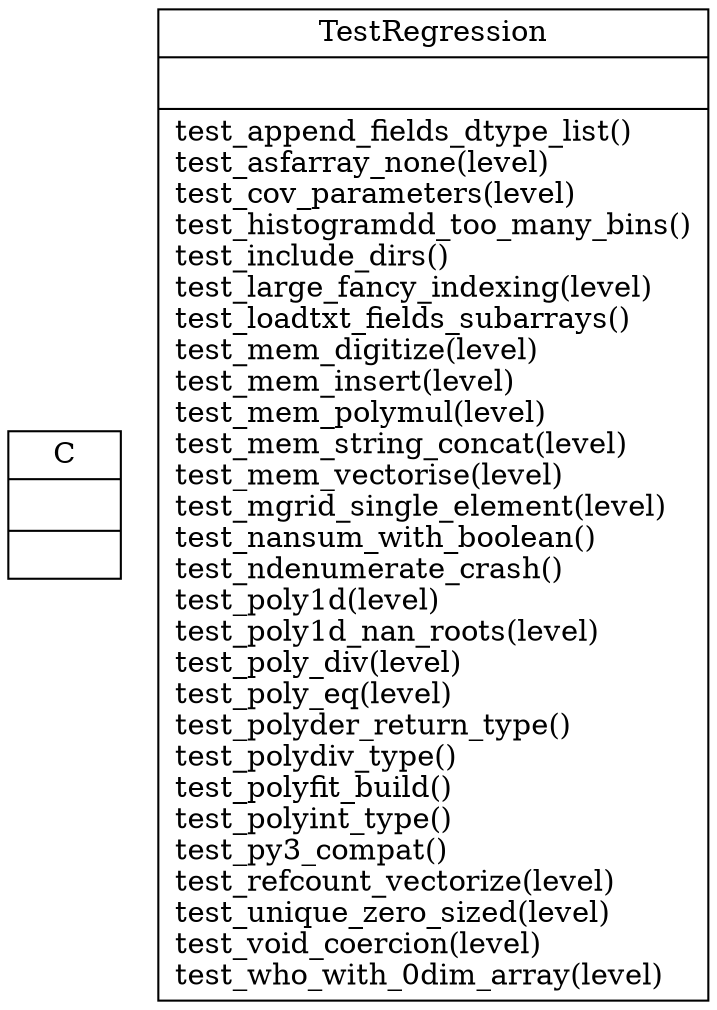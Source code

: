 digraph "classes_8" {
rankdir=BT
charset="utf-8"
"test_regression.TestRegression.test_py3_compat.C" [color="black", fontcolor="black", label=<{C|<br ALIGN="LEFT"/>|}>, shape="record", style="solid"];
"test_regression.TestRegression" [color="black", fontcolor="black", label=<{TestRegression|<br ALIGN="LEFT"/>|test_append_fields_dtype_list()<br ALIGN="LEFT"/>test_asfarray_none(level)<br ALIGN="LEFT"/>test_cov_parameters(level)<br ALIGN="LEFT"/>test_histogramdd_too_many_bins()<br ALIGN="LEFT"/>test_include_dirs()<br ALIGN="LEFT"/>test_large_fancy_indexing(level)<br ALIGN="LEFT"/>test_loadtxt_fields_subarrays()<br ALIGN="LEFT"/>test_mem_digitize(level)<br ALIGN="LEFT"/>test_mem_insert(level)<br ALIGN="LEFT"/>test_mem_polymul(level)<br ALIGN="LEFT"/>test_mem_string_concat(level)<br ALIGN="LEFT"/>test_mem_vectorise(level)<br ALIGN="LEFT"/>test_mgrid_single_element(level)<br ALIGN="LEFT"/>test_nansum_with_boolean()<br ALIGN="LEFT"/>test_ndenumerate_crash()<br ALIGN="LEFT"/>test_poly1d(level)<br ALIGN="LEFT"/>test_poly1d_nan_roots(level)<br ALIGN="LEFT"/>test_poly_div(level)<br ALIGN="LEFT"/>test_poly_eq(level)<br ALIGN="LEFT"/>test_polyder_return_type()<br ALIGN="LEFT"/>test_polydiv_type()<br ALIGN="LEFT"/>test_polyfit_build()<br ALIGN="LEFT"/>test_polyint_type()<br ALIGN="LEFT"/>test_py3_compat()<br ALIGN="LEFT"/>test_refcount_vectorize(level)<br ALIGN="LEFT"/>test_unique_zero_sized(level)<br ALIGN="LEFT"/>test_void_coercion(level)<br ALIGN="LEFT"/>test_who_with_0dim_array(level)<br ALIGN="LEFT"/>}>, shape="record", style="solid"];
}
